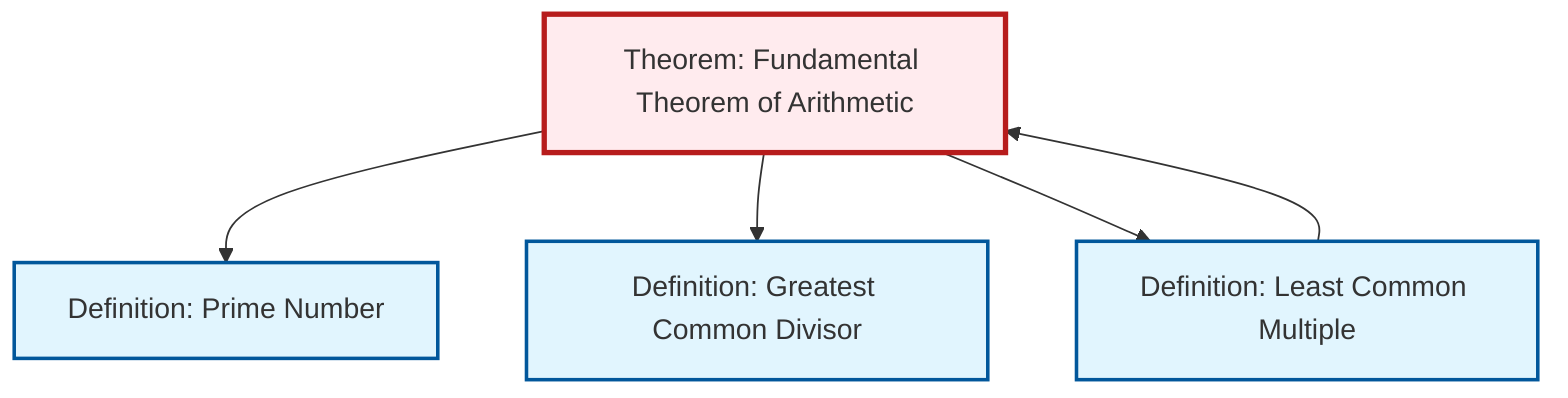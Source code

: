 graph TD
    classDef definition fill:#e1f5fe,stroke:#01579b,stroke-width:2px
    classDef theorem fill:#f3e5f5,stroke:#4a148c,stroke-width:2px
    classDef axiom fill:#fff3e0,stroke:#e65100,stroke-width:2px
    classDef example fill:#e8f5e9,stroke:#1b5e20,stroke-width:2px
    classDef current fill:#ffebee,stroke:#b71c1c,stroke-width:3px
    thm-fundamental-arithmetic["Theorem: Fundamental Theorem of Arithmetic"]:::theorem
    def-gcd["Definition: Greatest Common Divisor"]:::definition
    def-lcm["Definition: Least Common Multiple"]:::definition
    def-prime["Definition: Prime Number"]:::definition
    thm-fundamental-arithmetic --> def-prime
    def-lcm --> thm-fundamental-arithmetic
    thm-fundamental-arithmetic --> def-gcd
    thm-fundamental-arithmetic --> def-lcm
    class thm-fundamental-arithmetic current